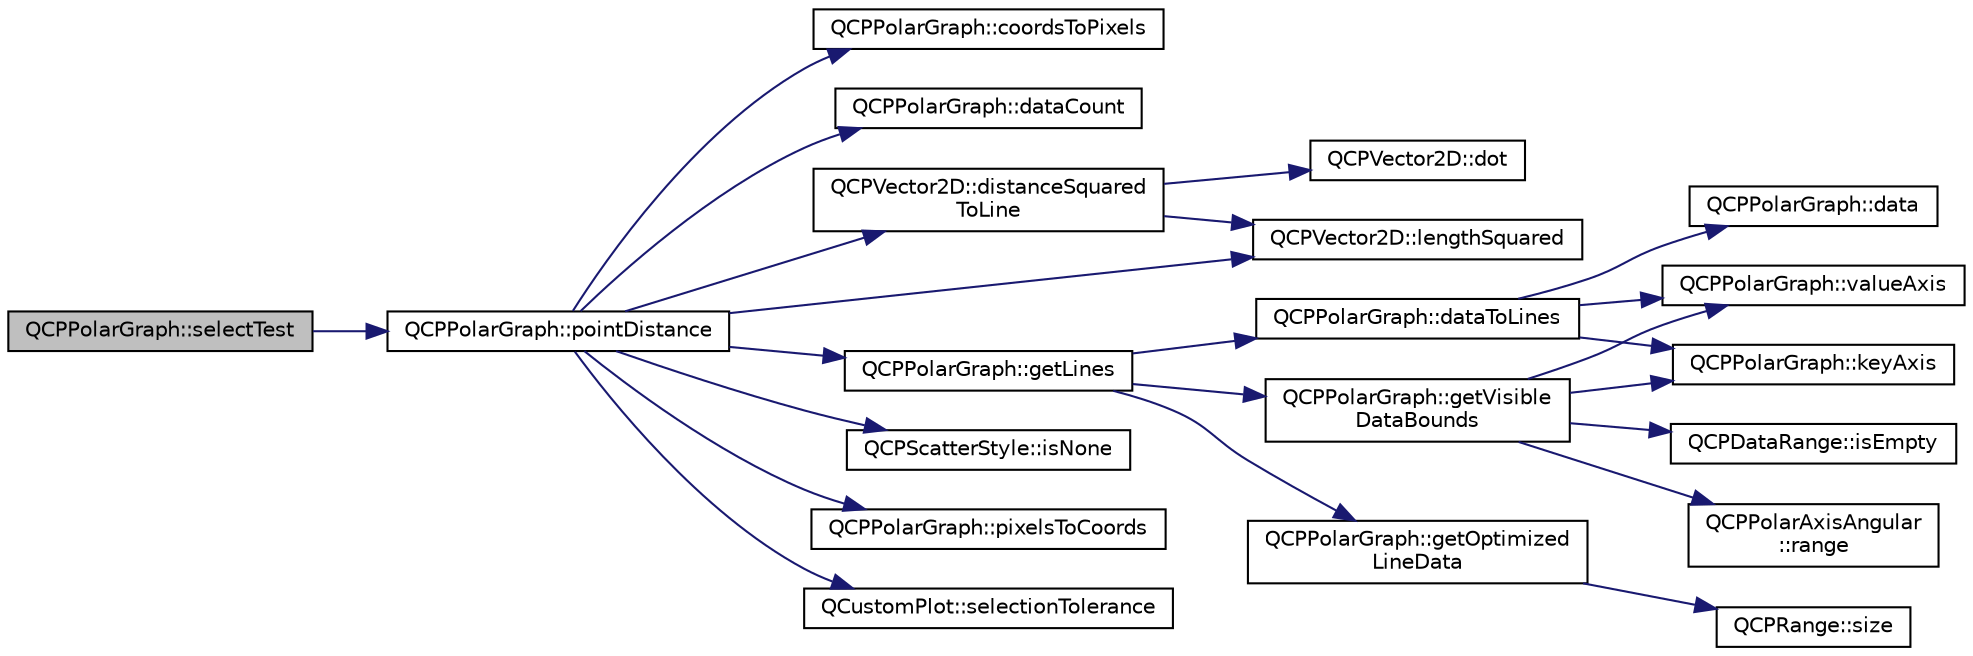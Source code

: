 digraph "QCPPolarGraph::selectTest"
{
 // LATEX_PDF_SIZE
  edge [fontname="Helvetica",fontsize="10",labelfontname="Helvetica",labelfontsize="10"];
  node [fontname="Helvetica",fontsize="10",shape=record];
  rankdir="LR";
  Node1 [label="QCPPolarGraph::selectTest",height=0.2,width=0.4,color="black", fillcolor="grey75", style="filled", fontcolor="black",tooltip=" "];
  Node1 -> Node2 [color="midnightblue",fontsize="10",style="solid",fontname="Helvetica"];
  Node2 [label="QCPPolarGraph::pointDistance",height=0.2,width=0.4,color="black", fillcolor="white", style="filled",URL="$classQCPPolarGraph.html#a0b917f9396ede27e5b4f41a974b129d3",tooltip=" "];
  Node2 -> Node3 [color="midnightblue",fontsize="10",style="solid",fontname="Helvetica"];
  Node3 [label="QCPPolarGraph::coordsToPixels",height=0.2,width=0.4,color="black", fillcolor="white", style="filled",URL="$classQCPPolarGraph.html#afd5a1ba1991779424a53560817f43cf6",tooltip=" "];
  Node2 -> Node4 [color="midnightblue",fontsize="10",style="solid",fontname="Helvetica"];
  Node4 [label="QCPPolarGraph::dataCount",height=0.2,width=0.4,color="black", fillcolor="white", style="filled",URL="$classQCPPolarGraph.html#a63e6054d6a646a79829e4f1db548c199",tooltip=" "];
  Node2 -> Node5 [color="midnightblue",fontsize="10",style="solid",fontname="Helvetica"];
  Node5 [label="QCPVector2D::distanceSquared\lToLine",height=0.2,width=0.4,color="black", fillcolor="white", style="filled",URL="$classQCPVector2D.html#a14840cd3da80cfee4eb3f8977cab89ab",tooltip=" "];
  Node5 -> Node6 [color="midnightblue",fontsize="10",style="solid",fontname="Helvetica"];
  Node6 [label="QCPVector2D::dot",height=0.2,width=0.4,color="black", fillcolor="white", style="filled",URL="$classQCPVector2D.html#a39f8d28db7dbffcca6aa63a1f1f6e176",tooltip=" "];
  Node5 -> Node7 [color="midnightblue",fontsize="10",style="solid",fontname="Helvetica"];
  Node7 [label="QCPVector2D::lengthSquared",height=0.2,width=0.4,color="black", fillcolor="white", style="filled",URL="$classQCPVector2D.html#a766585459d84cb149334fda1a498b2e5",tooltip=" "];
  Node2 -> Node8 [color="midnightblue",fontsize="10",style="solid",fontname="Helvetica"];
  Node8 [label="QCPPolarGraph::getLines",height=0.2,width=0.4,color="black", fillcolor="white", style="filled",URL="$classQCPPolarGraph.html#ae3ef86f65cf446fc46a012d3821fc7f7",tooltip=" "];
  Node8 -> Node9 [color="midnightblue",fontsize="10",style="solid",fontname="Helvetica"];
  Node9 [label="QCPPolarGraph::dataToLines",height=0.2,width=0.4,color="black", fillcolor="white", style="filled",URL="$classQCPPolarGraph.html#a2cf5f03ca826775f86b238bca57515c5",tooltip=" "];
  Node9 -> Node10 [color="midnightblue",fontsize="10",style="solid",fontname="Helvetica"];
  Node10 [label="QCPPolarGraph::data",height=0.2,width=0.4,color="black", fillcolor="white", style="filled",URL="$classQCPPolarGraph.html#a038e3bc4f48c9e280f02978bee6e9c03",tooltip=" "];
  Node9 -> Node11 [color="midnightblue",fontsize="10",style="solid",fontname="Helvetica"];
  Node11 [label="QCPPolarGraph::keyAxis",height=0.2,width=0.4,color="black", fillcolor="white", style="filled",URL="$classQCPPolarGraph.html#a4a4f714e9e47a59806180ec087eb6262",tooltip=" "];
  Node9 -> Node12 [color="midnightblue",fontsize="10",style="solid",fontname="Helvetica"];
  Node12 [label="QCPPolarGraph::valueAxis",height=0.2,width=0.4,color="black", fillcolor="white", style="filled",URL="$classQCPPolarGraph.html#a0dd08cc1a5fd2d66792c927313cda5d4",tooltip=" "];
  Node8 -> Node13 [color="midnightblue",fontsize="10",style="solid",fontname="Helvetica"];
  Node13 [label="QCPPolarGraph::getOptimized\lLineData",height=0.2,width=0.4,color="black", fillcolor="white", style="filled",URL="$classQCPPolarGraph.html#acf991830f9069751c7a1ba9a79deea43",tooltip=" "];
  Node13 -> Node14 [color="midnightblue",fontsize="10",style="solid",fontname="Helvetica"];
  Node14 [label="QCPRange::size",height=0.2,width=0.4,color="black", fillcolor="white", style="filled",URL="$classQCPRange.html#a62326e7cc4316b96df6a60813230e63f",tooltip=" "];
  Node8 -> Node15 [color="midnightblue",fontsize="10",style="solid",fontname="Helvetica"];
  Node15 [label="QCPPolarGraph::getVisible\lDataBounds",height=0.2,width=0.4,color="black", fillcolor="white", style="filled",URL="$classQCPPolarGraph.html#a6b2a1108806a35ce537ce11c89478877",tooltip=" "];
  Node15 -> Node16 [color="midnightblue",fontsize="10",style="solid",fontname="Helvetica"];
  Node16 [label="QCPDataRange::isEmpty",height=0.2,width=0.4,color="black", fillcolor="white", style="filled",URL="$classQCPDataRange.html#ac32e53fc05d6cd2eac96b96a7265d3b8",tooltip=" "];
  Node15 -> Node11 [color="midnightblue",fontsize="10",style="solid",fontname="Helvetica"];
  Node15 -> Node17 [color="midnightblue",fontsize="10",style="solid",fontname="Helvetica"];
  Node17 [label="QCPPolarAxisAngular\l::range",height=0.2,width=0.4,color="black", fillcolor="white", style="filled",URL="$classQCPPolarAxisAngular.html#a6f9155eec81c0e3f9194a78dda3a70da",tooltip=" "];
  Node15 -> Node12 [color="midnightblue",fontsize="10",style="solid",fontname="Helvetica"];
  Node2 -> Node18 [color="midnightblue",fontsize="10",style="solid",fontname="Helvetica"];
  Node18 [label="QCPScatterStyle::isNone",height=0.2,width=0.4,color="black", fillcolor="white", style="filled",URL="$classQCPScatterStyle.html#a72db6bcb1e1abd6e53c1315dd3dea7e4",tooltip=" "];
  Node2 -> Node7 [color="midnightblue",fontsize="10",style="solid",fontname="Helvetica"];
  Node2 -> Node19 [color="midnightblue",fontsize="10",style="solid",fontname="Helvetica"];
  Node19 [label="QCPPolarGraph::pixelsToCoords",height=0.2,width=0.4,color="black", fillcolor="white", style="filled",URL="$classQCPPolarGraph.html#aa84283d7d4a749b8152416dffb712029",tooltip=" "];
  Node2 -> Node20 [color="midnightblue",fontsize="10",style="solid",fontname="Helvetica"];
  Node20 [label="QCustomPlot::selectionTolerance",height=0.2,width=0.4,color="black", fillcolor="white", style="filled",URL="$classQCustomPlot.html#a5441d11013afeaf4b8f2ea06e8624a25",tooltip=" "];
}
